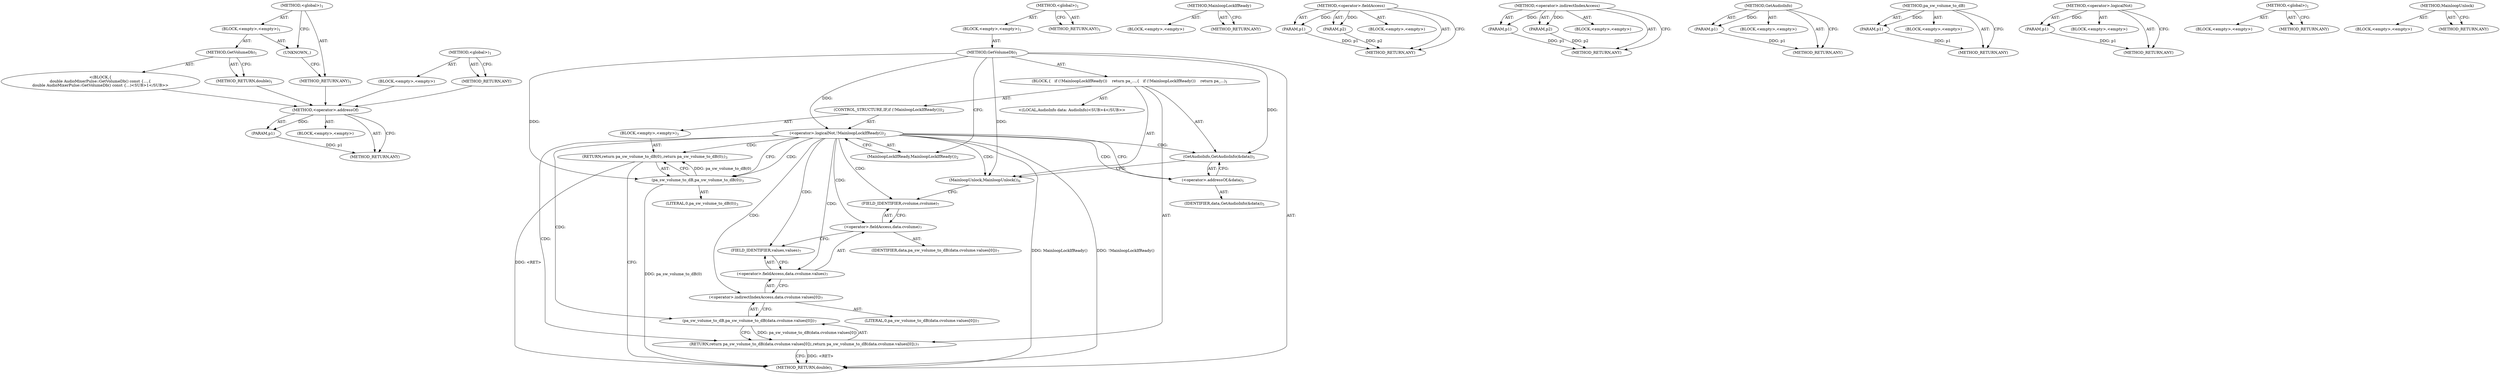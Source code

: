 digraph "&lt;global&gt;" {
vulnerable_67 [label=<(METHOD,&lt;operator&gt;.addressOf)>];
vulnerable_68 [label=<(PARAM,p1)>];
vulnerable_69 [label=<(BLOCK,&lt;empty&gt;,&lt;empty&gt;)>];
vulnerable_70 [label=<(METHOD_RETURN,ANY)>];
vulnerable_6 [label=<(METHOD,&lt;global&gt;)<SUB>1</SUB>>];
vulnerable_7 [label=<(BLOCK,&lt;empty&gt;,&lt;empty&gt;)<SUB>1</SUB>>];
vulnerable_8 [label=<(METHOD,GetVolumeDb)<SUB>1</SUB>>];
vulnerable_9 [label=<(BLOCK,{
   if (!MainloopLockIfReady())
    return pa_...,{
   if (!MainloopLockIfReady())
    return pa_...)<SUB>1</SUB>>];
vulnerable_10 [label=<(CONTROL_STRUCTURE,IF,if (!MainloopLockIfReady()))<SUB>2</SUB>>];
vulnerable_11 [label=<(&lt;operator&gt;.logicalNot,!MainloopLockIfReady())<SUB>2</SUB>>];
vulnerable_12 [label=<(MainloopLockIfReady,MainloopLockIfReady())<SUB>2</SUB>>];
vulnerable_13 [label=<(BLOCK,&lt;empty&gt;,&lt;empty&gt;)<SUB>3</SUB>>];
vulnerable_14 [label=<(RETURN,return pa_sw_volume_to_dB(0);,return pa_sw_volume_to_dB(0);)<SUB>3</SUB>>];
vulnerable_15 [label=<(pa_sw_volume_to_dB,pa_sw_volume_to_dB(0))<SUB>3</SUB>>];
vulnerable_16 [label=<(LITERAL,0,pa_sw_volume_to_dB(0))<SUB>3</SUB>>];
vulnerable_17 [label="<(LOCAL,AudioInfo data: AudioInfo)<SUB>4</SUB>>"];
vulnerable_18 [label=<(GetAudioInfo,GetAudioInfo(&amp;data))<SUB>5</SUB>>];
vulnerable_19 [label=<(&lt;operator&gt;.addressOf,&amp;data)<SUB>5</SUB>>];
vulnerable_20 [label=<(IDENTIFIER,data,GetAudioInfo(&amp;data))<SUB>5</SUB>>];
vulnerable_21 [label=<(MainloopUnlock,MainloopUnlock())<SUB>6</SUB>>];
vulnerable_22 [label=<(RETURN,return pa_sw_volume_to_dB(data.cvolume.values[0]);,return pa_sw_volume_to_dB(data.cvolume.values[0]);)<SUB>7</SUB>>];
vulnerable_23 [label=<(pa_sw_volume_to_dB,pa_sw_volume_to_dB(data.cvolume.values[0]))<SUB>7</SUB>>];
vulnerable_24 [label=<(&lt;operator&gt;.indirectIndexAccess,data.cvolume.values[0])<SUB>7</SUB>>];
vulnerable_25 [label=<(&lt;operator&gt;.fieldAccess,data.cvolume.values)<SUB>7</SUB>>];
vulnerable_26 [label=<(&lt;operator&gt;.fieldAccess,data.cvolume)<SUB>7</SUB>>];
vulnerable_27 [label=<(IDENTIFIER,data,pa_sw_volume_to_dB(data.cvolume.values[0]))<SUB>7</SUB>>];
vulnerable_28 [label=<(FIELD_IDENTIFIER,cvolume,cvolume)<SUB>7</SUB>>];
vulnerable_29 [label=<(FIELD_IDENTIFIER,values,values)<SUB>7</SUB>>];
vulnerable_30 [label=<(LITERAL,0,pa_sw_volume_to_dB(data.cvolume.values[0]))<SUB>7</SUB>>];
vulnerable_31 [label=<(METHOD_RETURN,double)<SUB>1</SUB>>];
vulnerable_33 [label=<(METHOD_RETURN,ANY)<SUB>1</SUB>>];
vulnerable_56 [label=<(METHOD,MainloopLockIfReady)>];
vulnerable_57 [label=<(BLOCK,&lt;empty&gt;,&lt;empty&gt;)>];
vulnerable_58 [label=<(METHOD_RETURN,ANY)>];
vulnerable_79 [label=<(METHOD,&lt;operator&gt;.fieldAccess)>];
vulnerable_80 [label=<(PARAM,p1)>];
vulnerable_81 [label=<(PARAM,p2)>];
vulnerable_82 [label=<(BLOCK,&lt;empty&gt;,&lt;empty&gt;)>];
vulnerable_83 [label=<(METHOD_RETURN,ANY)>];
vulnerable_74 [label=<(METHOD,&lt;operator&gt;.indirectIndexAccess)>];
vulnerable_75 [label=<(PARAM,p1)>];
vulnerable_76 [label=<(PARAM,p2)>];
vulnerable_77 [label=<(BLOCK,&lt;empty&gt;,&lt;empty&gt;)>];
vulnerable_78 [label=<(METHOD_RETURN,ANY)>];
vulnerable_63 [label=<(METHOD,GetAudioInfo)>];
vulnerable_64 [label=<(PARAM,p1)>];
vulnerable_65 [label=<(BLOCK,&lt;empty&gt;,&lt;empty&gt;)>];
vulnerable_66 [label=<(METHOD_RETURN,ANY)>];
vulnerable_59 [label=<(METHOD,pa_sw_volume_to_dB)>];
vulnerable_60 [label=<(PARAM,p1)>];
vulnerable_61 [label=<(BLOCK,&lt;empty&gt;,&lt;empty&gt;)>];
vulnerable_62 [label=<(METHOD_RETURN,ANY)>];
vulnerable_52 [label=<(METHOD,&lt;operator&gt;.logicalNot)>];
vulnerable_53 [label=<(PARAM,p1)>];
vulnerable_54 [label=<(BLOCK,&lt;empty&gt;,&lt;empty&gt;)>];
vulnerable_55 [label=<(METHOD_RETURN,ANY)>];
vulnerable_46 [label=<(METHOD,&lt;global&gt;)<SUB>1</SUB>>];
vulnerable_47 [label=<(BLOCK,&lt;empty&gt;,&lt;empty&gt;)>];
vulnerable_48 [label=<(METHOD_RETURN,ANY)>];
vulnerable_71 [label=<(METHOD,MainloopUnlock)>];
vulnerable_72 [label=<(BLOCK,&lt;empty&gt;,&lt;empty&gt;)>];
vulnerable_73 [label=<(METHOD_RETURN,ANY)>];
fixed_6 [label=<(METHOD,&lt;global&gt;)<SUB>1</SUB>>];
fixed_7 [label=<(BLOCK,&lt;empty&gt;,&lt;empty&gt;)<SUB>1</SUB>>];
fixed_8 [label=<(METHOD,GetVolumeDb)<SUB>1</SUB>>];
fixed_9 [label="<(BLOCK,{
double AudioMixerPulse::GetVolumeDb() const {...,{
double AudioMixerPulse::GetVolumeDb() const {...)<SUB>1</SUB>>"];
fixed_10 [label=<(METHOD_RETURN,double)<SUB>1</SUB>>];
fixed_12 [label=<(UNKNOWN,,)>];
fixed_13 [label=<(METHOD_RETURN,ANY)<SUB>1</SUB>>];
fixed_22 [label=<(METHOD,&lt;global&gt;)<SUB>1</SUB>>];
fixed_23 [label=<(BLOCK,&lt;empty&gt;,&lt;empty&gt;)>];
fixed_24 [label=<(METHOD_RETURN,ANY)>];
vulnerable_67 -> vulnerable_68  [key=0, label="AST: "];
vulnerable_67 -> vulnerable_68  [key=1, label="DDG: "];
vulnerable_67 -> vulnerable_69  [key=0, label="AST: "];
vulnerable_67 -> vulnerable_70  [key=0, label="AST: "];
vulnerable_67 -> vulnerable_70  [key=1, label="CFG: "];
vulnerable_68 -> vulnerable_70  [key=0, label="DDG: p1"];
vulnerable_6 -> vulnerable_7  [key=0, label="AST: "];
vulnerable_6 -> vulnerable_33  [key=0, label="AST: "];
vulnerable_6 -> vulnerable_33  [key=1, label="CFG: "];
vulnerable_7 -> vulnerable_8  [key=0, label="AST: "];
vulnerable_8 -> vulnerable_9  [key=0, label="AST: "];
vulnerable_8 -> vulnerable_31  [key=0, label="AST: "];
vulnerable_8 -> vulnerable_12  [key=0, label="CFG: "];
vulnerable_8 -> vulnerable_21  [key=0, label="DDG: "];
vulnerable_8 -> vulnerable_18  [key=0, label="DDG: "];
vulnerable_8 -> vulnerable_11  [key=0, label="DDG: "];
vulnerable_8 -> vulnerable_15  [key=0, label="DDG: "];
vulnerable_9 -> vulnerable_10  [key=0, label="AST: "];
vulnerable_9 -> vulnerable_17  [key=0, label="AST: "];
vulnerable_9 -> vulnerable_18  [key=0, label="AST: "];
vulnerable_9 -> vulnerable_21  [key=0, label="AST: "];
vulnerable_9 -> vulnerable_22  [key=0, label="AST: "];
vulnerable_10 -> vulnerable_11  [key=0, label="AST: "];
vulnerable_10 -> vulnerable_13  [key=0, label="AST: "];
vulnerable_11 -> vulnerable_12  [key=0, label="AST: "];
vulnerable_11 -> vulnerable_15  [key=0, label="CFG: "];
vulnerable_11 -> vulnerable_15  [key=1, label="CDG: "];
vulnerable_11 -> vulnerable_19  [key=0, label="CFG: "];
vulnerable_11 -> vulnerable_19  [key=1, label="CDG: "];
vulnerable_11 -> vulnerable_31  [key=0, label="DDG: MainloopLockIfReady()"];
vulnerable_11 -> vulnerable_31  [key=1, label="DDG: !MainloopLockIfReady()"];
vulnerable_11 -> vulnerable_24  [key=0, label="CDG: "];
vulnerable_11 -> vulnerable_29  [key=0, label="CDG: "];
vulnerable_11 -> vulnerable_21  [key=0, label="CDG: "];
vulnerable_11 -> vulnerable_18  [key=0, label="CDG: "];
vulnerable_11 -> vulnerable_14  [key=0, label="CDG: "];
vulnerable_11 -> vulnerable_26  [key=0, label="CDG: "];
vulnerable_11 -> vulnerable_23  [key=0, label="CDG: "];
vulnerable_11 -> vulnerable_28  [key=0, label="CDG: "];
vulnerable_11 -> vulnerable_25  [key=0, label="CDG: "];
vulnerable_11 -> vulnerable_22  [key=0, label="CDG: "];
vulnerable_12 -> vulnerable_11  [key=0, label="CFG: "];
vulnerable_13 -> vulnerable_14  [key=0, label="AST: "];
vulnerable_14 -> vulnerable_15  [key=0, label="AST: "];
vulnerable_14 -> vulnerable_31  [key=0, label="CFG: "];
vulnerable_14 -> vulnerable_31  [key=1, label="DDG: &lt;RET&gt;"];
vulnerable_15 -> vulnerable_16  [key=0, label="AST: "];
vulnerable_15 -> vulnerable_14  [key=0, label="CFG: "];
vulnerable_15 -> vulnerable_14  [key=1, label="DDG: pa_sw_volume_to_dB(0)"];
vulnerable_15 -> vulnerable_31  [key=0, label="DDG: pa_sw_volume_to_dB(0)"];
vulnerable_18 -> vulnerable_19  [key=0, label="AST: "];
vulnerable_18 -> vulnerable_21  [key=0, label="CFG: "];
vulnerable_19 -> vulnerable_20  [key=0, label="AST: "];
vulnerable_19 -> vulnerable_18  [key=0, label="CFG: "];
vulnerable_21 -> vulnerable_28  [key=0, label="CFG: "];
vulnerable_22 -> vulnerable_23  [key=0, label="AST: "];
vulnerable_22 -> vulnerable_31  [key=0, label="CFG: "];
vulnerable_22 -> vulnerable_31  [key=1, label="DDG: &lt;RET&gt;"];
vulnerable_23 -> vulnerable_24  [key=0, label="AST: "];
vulnerable_23 -> vulnerable_22  [key=0, label="CFG: "];
vulnerable_23 -> vulnerable_22  [key=1, label="DDG: pa_sw_volume_to_dB(data.cvolume.values[0])"];
vulnerable_24 -> vulnerable_25  [key=0, label="AST: "];
vulnerable_24 -> vulnerable_30  [key=0, label="AST: "];
vulnerable_24 -> vulnerable_23  [key=0, label="CFG: "];
vulnerable_25 -> vulnerable_26  [key=0, label="AST: "];
vulnerable_25 -> vulnerable_29  [key=0, label="AST: "];
vulnerable_25 -> vulnerable_24  [key=0, label="CFG: "];
vulnerable_26 -> vulnerable_27  [key=0, label="AST: "];
vulnerable_26 -> vulnerable_28  [key=0, label="AST: "];
vulnerable_26 -> vulnerable_29  [key=0, label="CFG: "];
vulnerable_28 -> vulnerable_26  [key=0, label="CFG: "];
vulnerable_29 -> vulnerable_25  [key=0, label="CFG: "];
vulnerable_56 -> vulnerable_57  [key=0, label="AST: "];
vulnerable_56 -> vulnerable_58  [key=0, label="AST: "];
vulnerable_56 -> vulnerable_58  [key=1, label="CFG: "];
vulnerable_79 -> vulnerable_80  [key=0, label="AST: "];
vulnerable_79 -> vulnerable_80  [key=1, label="DDG: "];
vulnerable_79 -> vulnerable_82  [key=0, label="AST: "];
vulnerable_79 -> vulnerable_81  [key=0, label="AST: "];
vulnerable_79 -> vulnerable_81  [key=1, label="DDG: "];
vulnerable_79 -> vulnerable_83  [key=0, label="AST: "];
vulnerable_79 -> vulnerable_83  [key=1, label="CFG: "];
vulnerable_80 -> vulnerable_83  [key=0, label="DDG: p1"];
vulnerable_81 -> vulnerable_83  [key=0, label="DDG: p2"];
vulnerable_74 -> vulnerable_75  [key=0, label="AST: "];
vulnerable_74 -> vulnerable_75  [key=1, label="DDG: "];
vulnerable_74 -> vulnerable_77  [key=0, label="AST: "];
vulnerable_74 -> vulnerable_76  [key=0, label="AST: "];
vulnerable_74 -> vulnerable_76  [key=1, label="DDG: "];
vulnerable_74 -> vulnerable_78  [key=0, label="AST: "];
vulnerable_74 -> vulnerable_78  [key=1, label="CFG: "];
vulnerable_75 -> vulnerable_78  [key=0, label="DDG: p1"];
vulnerable_76 -> vulnerable_78  [key=0, label="DDG: p2"];
vulnerable_63 -> vulnerable_64  [key=0, label="AST: "];
vulnerable_63 -> vulnerable_64  [key=1, label="DDG: "];
vulnerable_63 -> vulnerable_65  [key=0, label="AST: "];
vulnerable_63 -> vulnerable_66  [key=0, label="AST: "];
vulnerable_63 -> vulnerable_66  [key=1, label="CFG: "];
vulnerable_64 -> vulnerable_66  [key=0, label="DDG: p1"];
vulnerable_59 -> vulnerable_60  [key=0, label="AST: "];
vulnerable_59 -> vulnerable_60  [key=1, label="DDG: "];
vulnerable_59 -> vulnerable_61  [key=0, label="AST: "];
vulnerable_59 -> vulnerable_62  [key=0, label="AST: "];
vulnerable_59 -> vulnerable_62  [key=1, label="CFG: "];
vulnerable_60 -> vulnerable_62  [key=0, label="DDG: p1"];
vulnerable_52 -> vulnerable_53  [key=0, label="AST: "];
vulnerable_52 -> vulnerable_53  [key=1, label="DDG: "];
vulnerable_52 -> vulnerable_54  [key=0, label="AST: "];
vulnerable_52 -> vulnerable_55  [key=0, label="AST: "];
vulnerable_52 -> vulnerable_55  [key=1, label="CFG: "];
vulnerable_53 -> vulnerable_55  [key=0, label="DDG: p1"];
vulnerable_46 -> vulnerable_47  [key=0, label="AST: "];
vulnerable_46 -> vulnerable_48  [key=0, label="AST: "];
vulnerable_46 -> vulnerable_48  [key=1, label="CFG: "];
vulnerable_71 -> vulnerable_72  [key=0, label="AST: "];
vulnerable_71 -> vulnerable_73  [key=0, label="AST: "];
vulnerable_71 -> vulnerable_73  [key=1, label="CFG: "];
fixed_6 -> fixed_7  [key=0, label="AST: "];
fixed_6 -> fixed_13  [key=0, label="AST: "];
fixed_6 -> fixed_12  [key=0, label="CFG: "];
fixed_7 -> fixed_8  [key=0, label="AST: "];
fixed_7 -> fixed_12  [key=0, label="AST: "];
fixed_8 -> fixed_9  [key=0, label="AST: "];
fixed_8 -> fixed_10  [key=0, label="AST: "];
fixed_8 -> fixed_10  [key=1, label="CFG: "];
fixed_9 -> vulnerable_67  [key=0];
fixed_10 -> vulnerable_67  [key=0];
fixed_12 -> fixed_13  [key=0, label="CFG: "];
fixed_13 -> vulnerable_67  [key=0];
fixed_22 -> fixed_23  [key=0, label="AST: "];
fixed_22 -> fixed_24  [key=0, label="AST: "];
fixed_22 -> fixed_24  [key=1, label="CFG: "];
fixed_23 -> vulnerable_67  [key=0];
fixed_24 -> vulnerable_67  [key=0];
}

